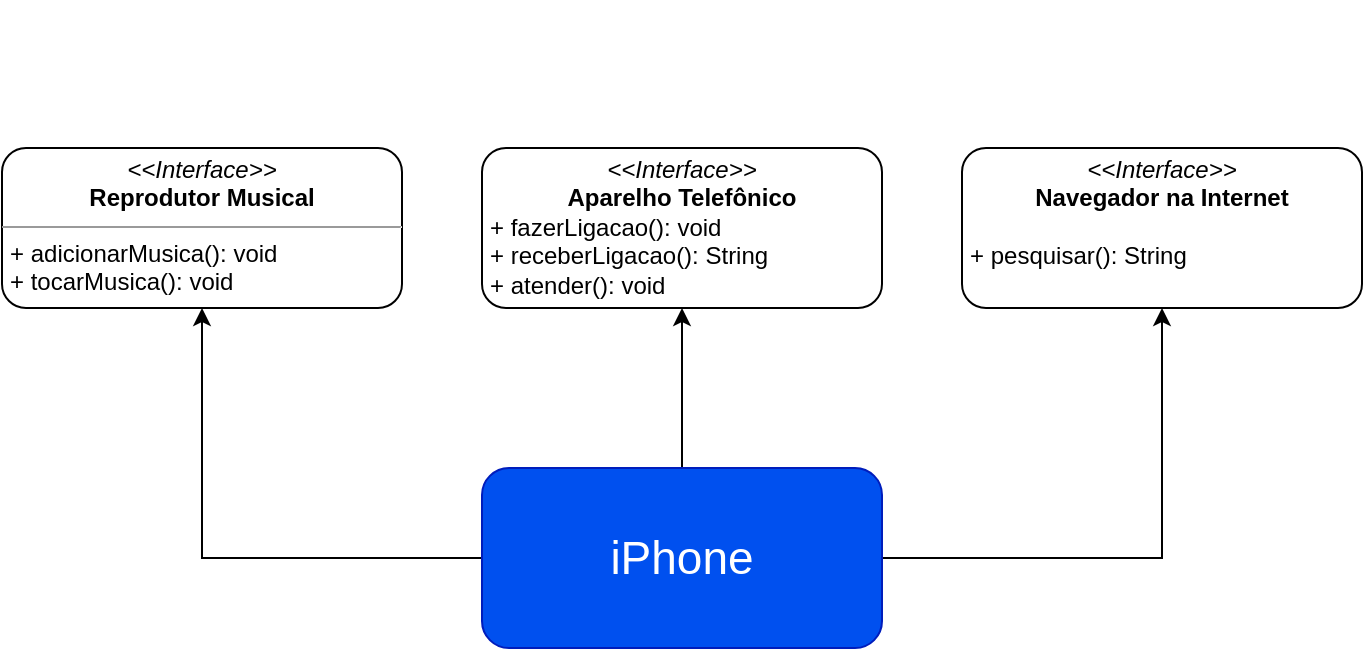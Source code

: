 <mxfile version="22.0.4" type="device">
  <diagram name="Página-1" id="exVDYf53RNWQqqmtuRy9">
    <mxGraphModel dx="880" dy="514" grid="1" gridSize="10" guides="1" tooltips="1" connect="1" arrows="1" fold="1" page="1" pageScale="1" pageWidth="827" pageHeight="1169" math="0" shadow="0">
      <root>
        <mxCell id="0" />
        <mxCell id="1" parent="0" />
        <mxCell id="pfv2CzaE6KlKxBksikYN-3" value="&lt;font color=&quot;#ffffff&quot; style=&quot;font-size: 21px;&quot;&gt;iPhone&lt;/font&gt;" style="text;align=center;html=1;verticalAlign=middle;whiteSpace=wrap;rounded=0;labelBackgroundColor=none;fontColor=#FFFFFF;" parent="1" vertex="1">
          <mxGeometry x="392.5" y="166.25" width="55" height="27.5" as="geometry" />
        </mxCell>
        <mxCell id="pfv2CzaE6KlKxBksikYN-6" value="&lt;span style=&quot;font-size: 21px;&quot;&gt;&lt;font color=&quot;#ffffff&quot;&gt;iPod&lt;/font&gt;&lt;/span&gt;" style="text;strokeColor=none;align=center;fillColor=none;html=1;verticalAlign=middle;whiteSpace=wrap;rounded=0;labelBackgroundColor=none;fontColor=#FFFFFF;" parent="1" vertex="1">
          <mxGeometry x="232.5" y="326.25" width="55" height="27.5" as="geometry" />
        </mxCell>
        <mxCell id="pfv2CzaE6KlKxBksikYN-7" value="&lt;span style=&quot;font-size: 21px;&quot;&gt;&lt;font color=&quot;#ffffff&quot;&gt;Internet&lt;/font&gt;&lt;/span&gt;" style="text;strokeColor=none;align=center;fillColor=none;html=1;verticalAlign=middle;whiteSpace=wrap;rounded=0;labelBackgroundColor=none;fontColor=#FFFFFF;" parent="1" vertex="1">
          <mxGeometry x="552.5" y="326.25" width="55" height="27.5" as="geometry" />
        </mxCell>
        <mxCell id="Rz1IcOJcdNoJ4zdx8GWA-5" value="" style="edgeStyle=none;rounded=0;orthogonalLoop=1;jettySize=auto;html=1;" edge="1" parent="1" source="Rz1IcOJcdNoJ4zdx8GWA-1" target="Rz1IcOJcdNoJ4zdx8GWA-3">
          <mxGeometry relative="1" as="geometry" />
        </mxCell>
        <mxCell id="Rz1IcOJcdNoJ4zdx8GWA-6" style="edgeStyle=none;rounded=0;orthogonalLoop=1;jettySize=auto;html=1;entryX=0.5;entryY=1;entryDx=0;entryDy=0;" edge="1" parent="1" source="Rz1IcOJcdNoJ4zdx8GWA-1" target="Rz1IcOJcdNoJ4zdx8GWA-2">
          <mxGeometry relative="1" as="geometry">
            <Array as="points">
              <mxPoint x="180" y="445" />
            </Array>
          </mxGeometry>
        </mxCell>
        <mxCell id="Rz1IcOJcdNoJ4zdx8GWA-7" style="edgeStyle=none;rounded=0;orthogonalLoop=1;jettySize=auto;html=1;entryX=0.5;entryY=1;entryDx=0;entryDy=0;" edge="1" parent="1" source="Rz1IcOJcdNoJ4zdx8GWA-1" target="Rz1IcOJcdNoJ4zdx8GWA-4">
          <mxGeometry relative="1" as="geometry">
            <Array as="points">
              <mxPoint x="660" y="445" />
            </Array>
          </mxGeometry>
        </mxCell>
        <mxCell id="Rz1IcOJcdNoJ4zdx8GWA-1" value="&lt;font style=&quot;font-size: 23px;&quot;&gt;iPhone&lt;/font&gt;" style="html=1;whiteSpace=wrap;fillColor=#0050ef;strokeColor=#001DBC;rounded=1;fontColor=#ffffff;" vertex="1" parent="1">
          <mxGeometry x="320" y="400" width="200" height="90" as="geometry" />
        </mxCell>
        <mxCell id="Rz1IcOJcdNoJ4zdx8GWA-2" value="&lt;p style=&quot;margin:0px;margin-top:4px;text-align:center;&quot;&gt;&lt;i&gt;&amp;lt;&amp;lt;Interface&amp;gt;&amp;gt;&lt;/i&gt;&lt;br&gt;&lt;/p&gt;&lt;div style=&quot;text-align: center;&quot;&gt;&lt;span style=&quot;background-color: initial;&quot;&gt;&lt;b&gt;Reprodutor Musical&lt;/b&gt;&lt;/span&gt;&lt;/div&gt;&lt;hr size=&quot;1&quot;&gt;&lt;p style=&quot;margin:0px;margin-left:4px;&quot;&gt;&lt;/p&gt;&lt;p style=&quot;margin:0px;margin-left:4px;&quot;&gt;+ adicionarMusica(): void&lt;br&gt;+ tocarMusica(): void&lt;/p&gt;" style="verticalAlign=top;align=left;overflow=fill;fontSize=12;fontFamily=Helvetica;html=1;whiteSpace=wrap;rounded=1;" vertex="1" parent="1">
          <mxGeometry x="80" y="240" width="200" height="80" as="geometry" />
        </mxCell>
        <mxCell id="Rz1IcOJcdNoJ4zdx8GWA-3" value="&lt;p style=&quot;margin:0px;margin-top:4px;text-align:center;&quot;&gt;&lt;i&gt;&amp;lt;&amp;lt;Interface&amp;gt;&amp;gt;&lt;/i&gt;&lt;br&gt;&lt;/p&gt;&lt;div style=&quot;text-align: center;&quot;&gt;&lt;/div&gt;&lt;p style=&quot;margin:0px;margin-left:4px;&quot;&gt;&lt;/p&gt;&lt;div style=&quot;text-align: center;&quot;&gt;&lt;span style=&quot;background-color: initial;&quot;&gt;&lt;b&gt;Aparelho Telefônico&lt;/b&gt;&lt;/span&gt;&lt;/div&gt;&lt;p style=&quot;margin:0px;margin-left:4px;&quot;&gt;+ fazerLigacao(): void&lt;br&gt;+ receberLigacao(): String&lt;/p&gt;&lt;p style=&quot;margin:0px;margin-left:4px;&quot;&gt;+ atender(): void&lt;br&gt;&lt;/p&gt;" style="verticalAlign=top;align=left;overflow=fill;fontSize=12;fontFamily=Helvetica;html=1;whiteSpace=wrap;rounded=1;" vertex="1" parent="1">
          <mxGeometry x="320" y="240" width="200" height="80" as="geometry" />
        </mxCell>
        <mxCell id="Rz1IcOJcdNoJ4zdx8GWA-4" value="&lt;p style=&quot;margin:0px;margin-top:4px;text-align:center;&quot;&gt;&lt;i&gt;&amp;lt;&amp;lt;Interface&amp;gt;&amp;gt;&lt;/i&gt;&lt;br&gt;&lt;/p&gt;&lt;div style=&quot;text-align: center;&quot;&gt;&lt;/div&gt;&lt;p style=&quot;margin:0px;margin-left:4px;&quot;&gt;&lt;/p&gt;&lt;div style=&quot;text-align: center;&quot;&gt;&lt;span style=&quot;background-color: initial;&quot;&gt;&lt;b&gt;Navegador na Internet&lt;/b&gt;&lt;/span&gt;&lt;/div&gt;&lt;p style=&quot;margin:0px;margin-left:4px;&quot;&gt;&lt;br&gt;&lt;/p&gt;&lt;p style=&quot;margin:0px;margin-left:4px;&quot;&gt;+ pesquisar(): String&lt;br&gt;&lt;/p&gt;" style="verticalAlign=top;align=left;overflow=fill;fontSize=12;fontFamily=Helvetica;html=1;whiteSpace=wrap;rounded=1;" vertex="1" parent="1">
          <mxGeometry x="560" y="240" width="200" height="80" as="geometry" />
        </mxCell>
      </root>
    </mxGraphModel>
  </diagram>
</mxfile>
